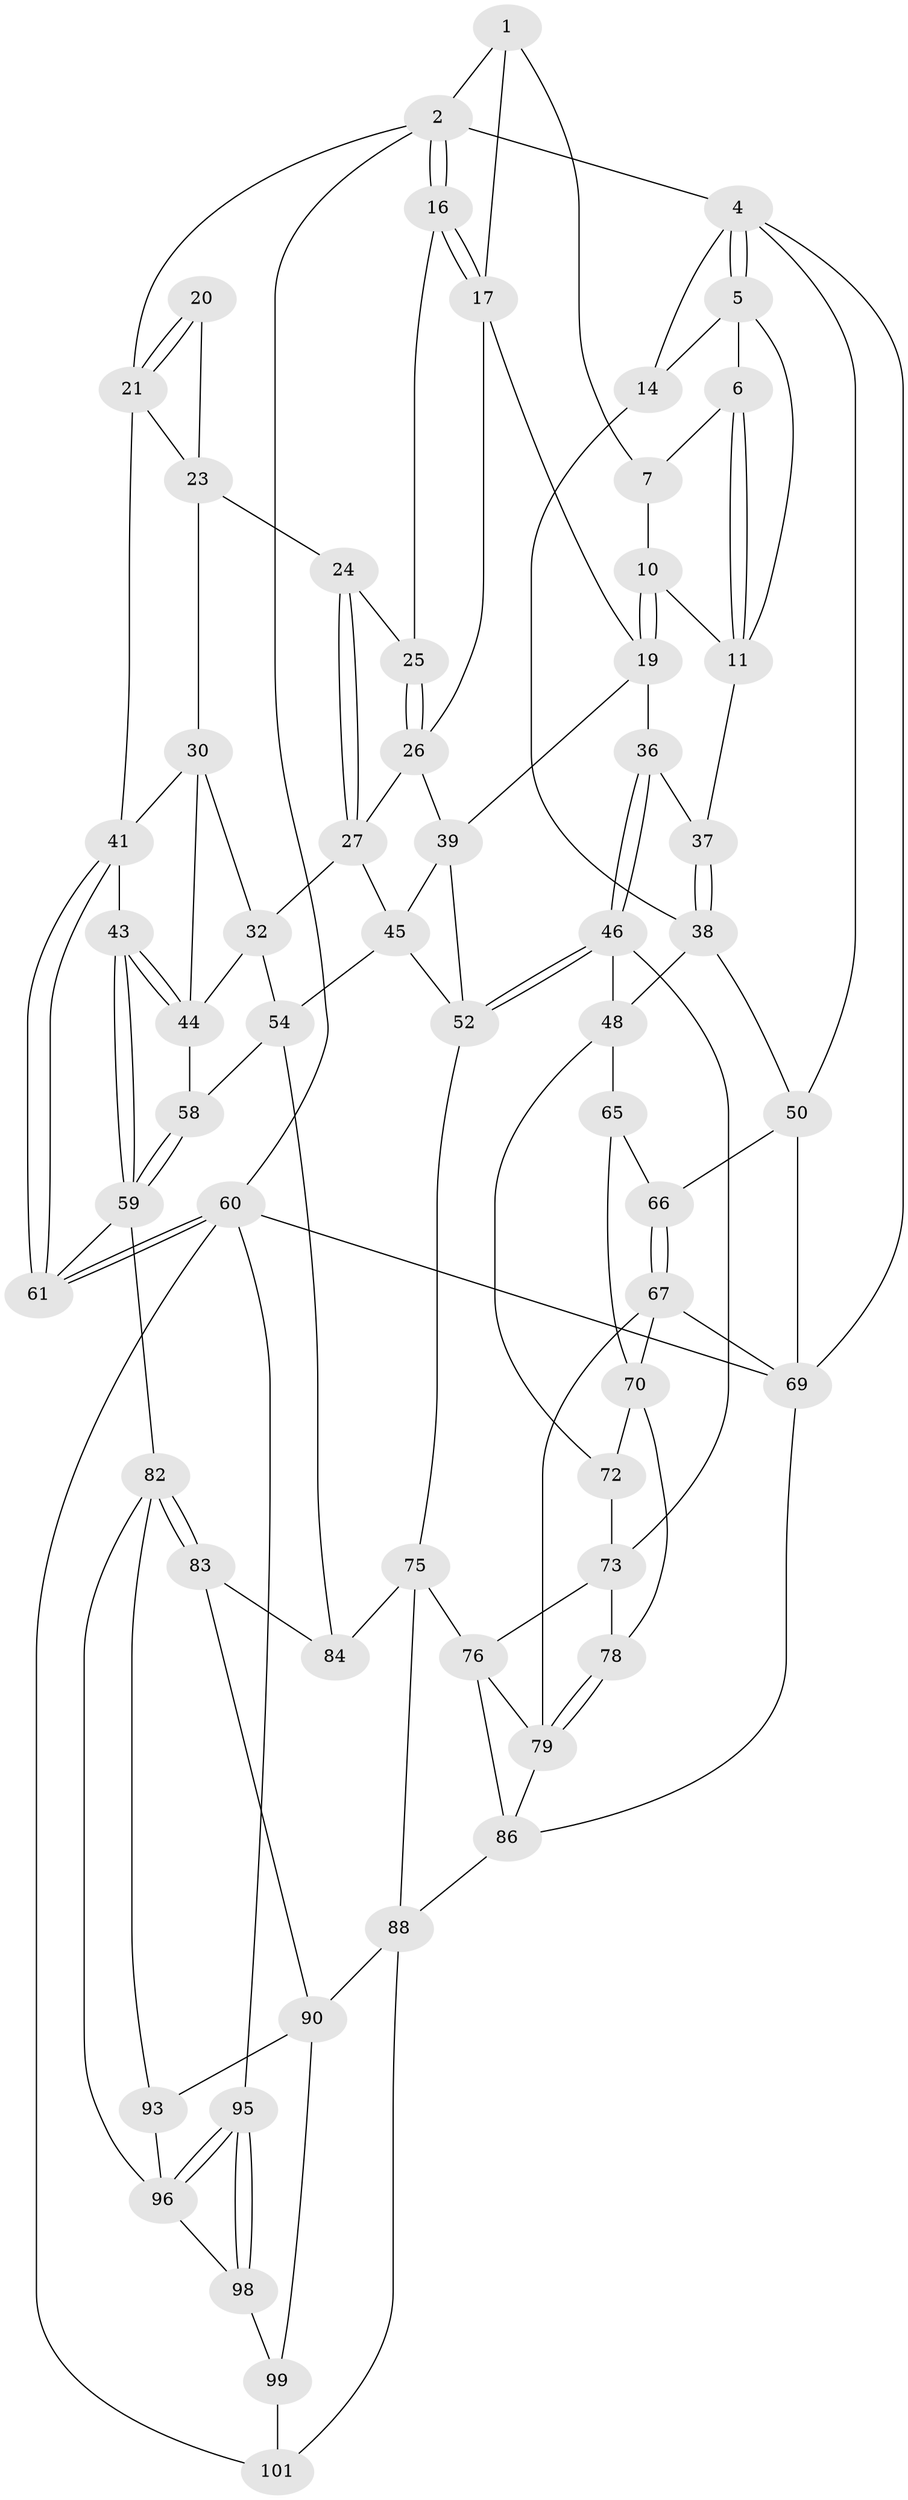 // Generated by graph-tools (version 1.1) at 2025/24/03/03/25 07:24:39]
// undirected, 61 vertices, 132 edges
graph export_dot {
graph [start="1"]
  node [color=gray90,style=filled];
  1 [pos="+0.3268459687071742+0",super="+8"];
  2 [pos="+0.6567532983103914+0",super="+3"];
  4 [pos="+0+0",super="+15"];
  5 [pos="+0+0",super="+13"];
  6 [pos="+0.19596603928707254+0"];
  7 [pos="+0.26238059805289005+0",super="+9"];
  10 [pos="+0.33755954296554636+0.077565826763938"];
  11 [pos="+0.20581347256700866+0.1674367352109018",super="+12"];
  14 [pos="+0.041441938814571734+0.23921319011363093"];
  16 [pos="+0.6534554171573309+0",super="+22"];
  17 [pos="+0.553145140303946+0.1284432211581624",super="+18"];
  19 [pos="+0.42568161645518476+0.24654222722604283",super="+35"];
  20 [pos="+0.9123727157978524+0.07479292422008849"];
  21 [pos="+1+0",super="+34"];
  23 [pos="+0.862250014084768+0.20270735976078078",super="+29"];
  24 [pos="+0.842903129005244+0.20341231088182704"];
  25 [pos="+0.77036364343104+0.09046630313225434"];
  26 [pos="+0.6642448592492285+0.28141033991184444",super="+28"];
  27 [pos="+0.7014356766626828+0.30215493650643455",super="+33"];
  30 [pos="+0.9014775212368975+0.34585462456311955",super="+31"];
  32 [pos="+0.7390480752062282+0.35982160860527684",super="+53"];
  36 [pos="+0.25276530776290534+0.28197488339143"];
  37 [pos="+0.17553180373326938+0.2589467799095116"];
  38 [pos="+0.1646794428038508+0.26352057379444616",super="+49"];
  39 [pos="+0.5619677676673566+0.4103795027923315",super="+40"];
  41 [pos="+1+0.4629675911170824",super="+42"];
  43 [pos="+0.937122128933073+0.4666560380948426"];
  44 [pos="+0.8713343201040575+0.4461459458347117",super="+57"];
  45 [pos="+0.62288179300473+0.48410431560586875",super="+56"];
  46 [pos="+0.2683183647182219+0.5441534344812109",super="+47"];
  48 [pos="+0.22917344697235167+0.5394929982997185",super="+64"];
  50 [pos="+0.05183824804245461+0.5004693194610138",super="+51"];
  52 [pos="+0.41163761838168955+0.5564383061610144",super="+62"];
  54 [pos="+0.7300725220887457+0.593388633254411",super="+55"];
  58 [pos="+0.7953032348873643+0.6062182859146176"];
  59 [pos="+0.8264714177051359+0.6203021085273893",super="+63"];
  60 [pos="+1+1",super="+94"];
  61 [pos="+1+0.6265452770263372"];
  65 [pos="+0.08272130007196857+0.5367533223006156"];
  66 [pos="+0.0653337263658256+0.5239881768310582"];
  67 [pos="+0.040621680239961086+0.617211759401857",super="+68"];
  69 [pos="+0+0.8143301847770573",super="+81"];
  70 [pos="+0.10108629368620536+0.5681129376151393",super="+71"];
  72 [pos="+0.13905890959063744+0.6023978340699413"];
  73 [pos="+0.19831777413444485+0.6894924508857497",super="+74"];
  75 [pos="+0.3978606328437683+0.7130976165209467",super="+85"];
  76 [pos="+0.21310899649320206+0.7462975038781376",super="+77"];
  78 [pos="+0.09814916572561018+0.6437181900088246"];
  79 [pos="+0.10565180756518827+0.7340347559958301",super="+80"];
  82 [pos="+0.8518053239523586+0.785284968874489",super="+92"];
  83 [pos="+0.6788173844792411+0.7854754636261442"];
  84 [pos="+0.6590411284296007+0.6959787153191342"];
  86 [pos="+0+1",super="+87"];
  88 [pos="+0.4427096095247854+0.80642672449401",super="+89"];
  90 [pos="+0.6760454138684681+0.7933162549443892",super="+91"];
  93 [pos="+0.7095694819281145+0.8505472985140847"];
  95 [pos="+0.9800381740262439+0.9723471661641003"];
  96 [pos="+0.8792216353764984+0.8452019839332373",super="+97"];
  98 [pos="+0.7171488514891408+0.89964413536423"];
  99 [pos="+0.6923046204370042+0.9429292276249519",super="+100"];
  101 [pos="+0.4592161689917879+1",super="+102"];
  1 -- 2;
  1 -- 17;
  1 -- 7;
  2 -- 16;
  2 -- 16;
  2 -- 4;
  2 -- 21;
  2 -- 60;
  4 -- 5;
  4 -- 5;
  4 -- 69;
  4 -- 14;
  4 -- 50;
  5 -- 6;
  5 -- 14;
  5 -- 11;
  6 -- 7;
  6 -- 11;
  6 -- 11;
  7 -- 10;
  10 -- 11;
  10 -- 19;
  10 -- 19;
  11 -- 37;
  14 -- 38;
  16 -- 17;
  16 -- 17;
  16 -- 25;
  17 -- 26;
  17 -- 19;
  19 -- 36;
  19 -- 39;
  20 -- 21;
  20 -- 21;
  20 -- 23;
  21 -- 41;
  21 -- 23;
  23 -- 24;
  23 -- 30;
  24 -- 25;
  24 -- 27;
  24 -- 27;
  25 -- 26;
  25 -- 26;
  26 -- 27;
  26 -- 39;
  27 -- 32;
  27 -- 45;
  30 -- 41;
  30 -- 32;
  30 -- 44;
  32 -- 54;
  32 -- 44;
  36 -- 37;
  36 -- 46;
  36 -- 46;
  37 -- 38;
  37 -- 38;
  38 -- 48;
  38 -- 50;
  39 -- 45;
  39 -- 52;
  41 -- 61;
  41 -- 61;
  41 -- 43;
  43 -- 44;
  43 -- 44;
  43 -- 59;
  43 -- 59;
  44 -- 58;
  45 -- 54;
  45 -- 52;
  46 -- 52;
  46 -- 52;
  46 -- 48;
  46 -- 73;
  48 -- 65;
  48 -- 72;
  50 -- 66;
  50 -- 69;
  52 -- 75;
  54 -- 58;
  54 -- 84;
  58 -- 59;
  58 -- 59;
  59 -- 82;
  59 -- 61;
  60 -- 61;
  60 -- 61;
  60 -- 101;
  60 -- 95;
  60 -- 69;
  65 -- 66;
  65 -- 70;
  66 -- 67;
  66 -- 67;
  67 -- 70;
  67 -- 69;
  67 -- 79;
  69 -- 86;
  70 -- 72;
  70 -- 78;
  72 -- 73;
  73 -- 76;
  73 -- 78;
  75 -- 76;
  75 -- 88;
  75 -- 84;
  76 -- 79;
  76 -- 86;
  78 -- 79;
  78 -- 79;
  79 -- 86;
  82 -- 83;
  82 -- 83;
  82 -- 96;
  82 -- 93;
  83 -- 84;
  83 -- 90;
  86 -- 88;
  88 -- 101;
  88 -- 90;
  90 -- 93;
  90 -- 99;
  93 -- 96;
  95 -- 96;
  95 -- 96;
  95 -- 98;
  95 -- 98;
  96 -- 98;
  98 -- 99;
  99 -- 101 [weight=2];
}
